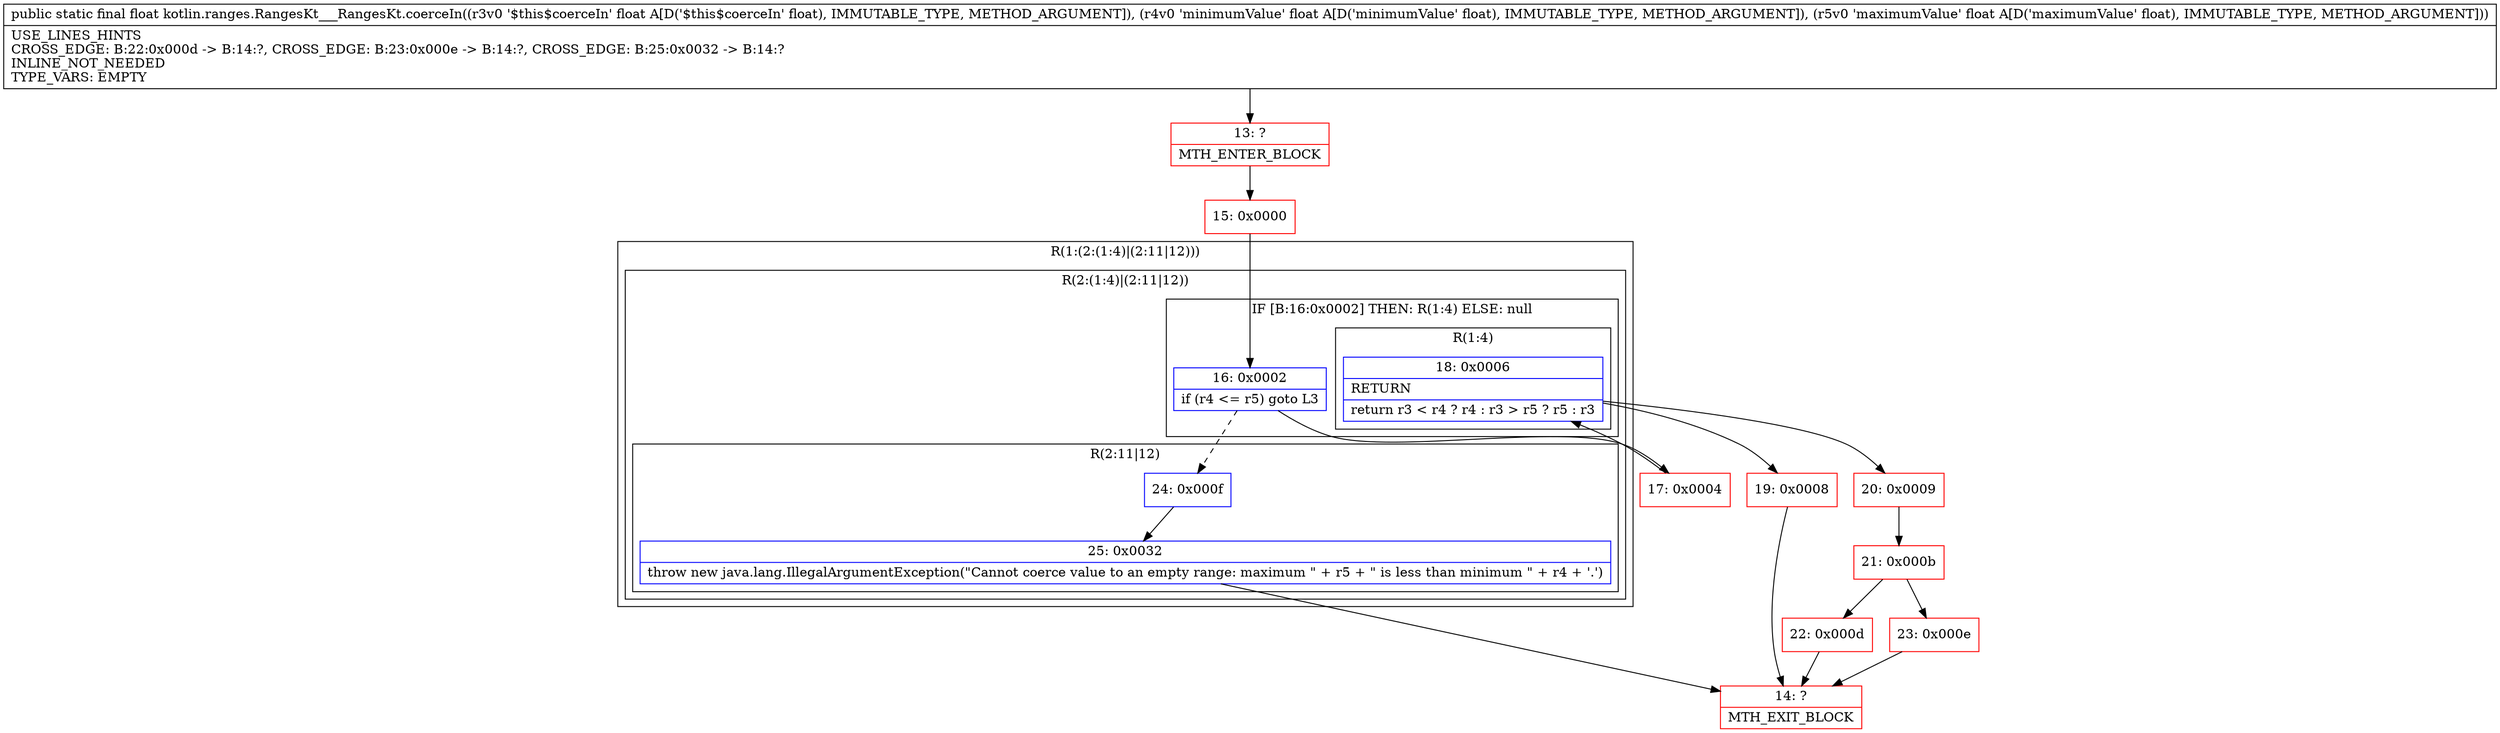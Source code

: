 digraph "CFG forkotlin.ranges.RangesKt___RangesKt.coerceIn(FFF)F" {
subgraph cluster_Region_1317178170 {
label = "R(1:(2:(1:4)|(2:11|12)))";
node [shape=record,color=blue];
subgraph cluster_Region_1421833889 {
label = "R(2:(1:4)|(2:11|12))";
node [shape=record,color=blue];
subgraph cluster_IfRegion_2109111112 {
label = "IF [B:16:0x0002] THEN: R(1:4) ELSE: null";
node [shape=record,color=blue];
Node_16 [shape=record,label="{16\:\ 0x0002|if (r4 \<= r5) goto L3\l}"];
subgraph cluster_Region_969351716 {
label = "R(1:4)";
node [shape=record,color=blue];
Node_18 [shape=record,label="{18\:\ 0x0006|RETURN\l|return r3 \< r4 ? r4 : r3 \> r5 ? r5 : r3\l}"];
}
}
subgraph cluster_Region_1673962877 {
label = "R(2:11|12)";
node [shape=record,color=blue];
Node_24 [shape=record,label="{24\:\ 0x000f}"];
Node_25 [shape=record,label="{25\:\ 0x0032|throw new java.lang.IllegalArgumentException(\"Cannot coerce value to an empty range: maximum \" + r5 + \" is less than minimum \" + r4 + '.')\l}"];
}
}
}
Node_13 [shape=record,color=red,label="{13\:\ ?|MTH_ENTER_BLOCK\l}"];
Node_15 [shape=record,color=red,label="{15\:\ 0x0000}"];
Node_17 [shape=record,color=red,label="{17\:\ 0x0004}"];
Node_19 [shape=record,color=red,label="{19\:\ 0x0008}"];
Node_14 [shape=record,color=red,label="{14\:\ ?|MTH_EXIT_BLOCK\l}"];
Node_20 [shape=record,color=red,label="{20\:\ 0x0009}"];
Node_21 [shape=record,color=red,label="{21\:\ 0x000b}"];
Node_22 [shape=record,color=red,label="{22\:\ 0x000d}"];
Node_23 [shape=record,color=red,label="{23\:\ 0x000e}"];
MethodNode[shape=record,label="{public static final float kotlin.ranges.RangesKt___RangesKt.coerceIn((r3v0 '$this$coerceIn' float A[D('$this$coerceIn' float), IMMUTABLE_TYPE, METHOD_ARGUMENT]), (r4v0 'minimumValue' float A[D('minimumValue' float), IMMUTABLE_TYPE, METHOD_ARGUMENT]), (r5v0 'maximumValue' float A[D('maximumValue' float), IMMUTABLE_TYPE, METHOD_ARGUMENT]))  | USE_LINES_HINTS\lCROSS_EDGE: B:22:0x000d \-\> B:14:?, CROSS_EDGE: B:23:0x000e \-\> B:14:?, CROSS_EDGE: B:25:0x0032 \-\> B:14:?\lINLINE_NOT_NEEDED\lTYPE_VARS: EMPTY\l}"];
MethodNode -> Node_13;Node_16 -> Node_17;
Node_16 -> Node_24[style=dashed];
Node_18 -> Node_19;
Node_18 -> Node_20;
Node_24 -> Node_25;
Node_25 -> Node_14;
Node_13 -> Node_15;
Node_15 -> Node_16;
Node_17 -> Node_18;
Node_19 -> Node_14;
Node_20 -> Node_21;
Node_21 -> Node_22;
Node_21 -> Node_23;
Node_22 -> Node_14;
Node_23 -> Node_14;
}

